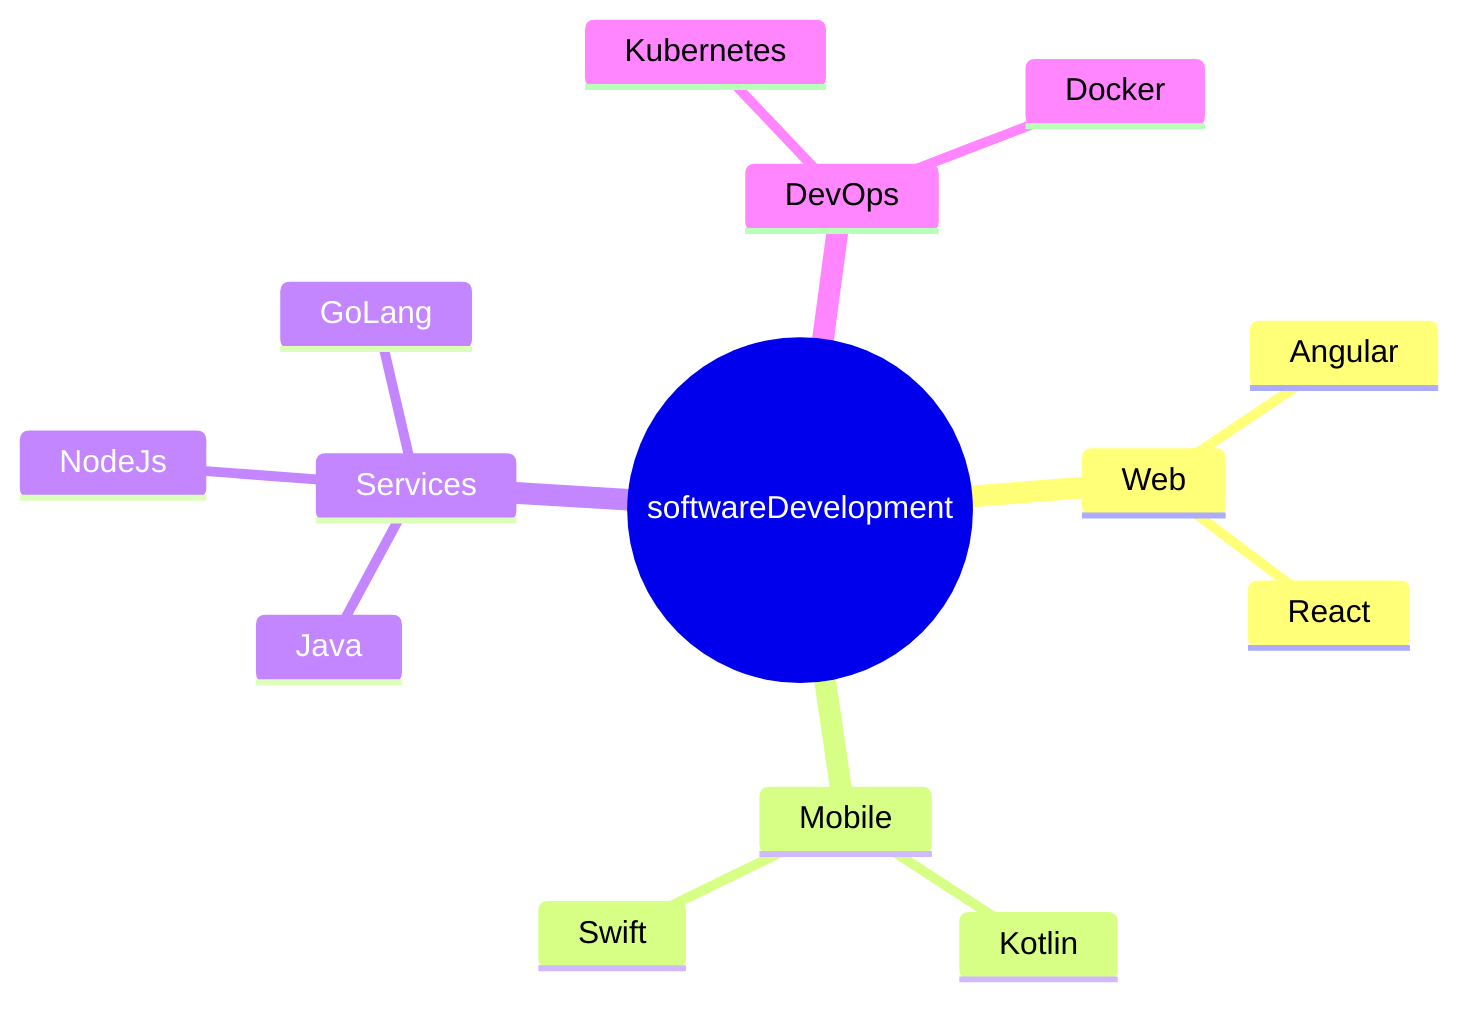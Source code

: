mindmap
  root((softwareDevelopment))
    Web
      Angular
      React
    Mobile
      Kotlin
      Swift
    Services
      Java
      NodeJs
      GoLang
    DevOps
      Kubernetes
      Docker